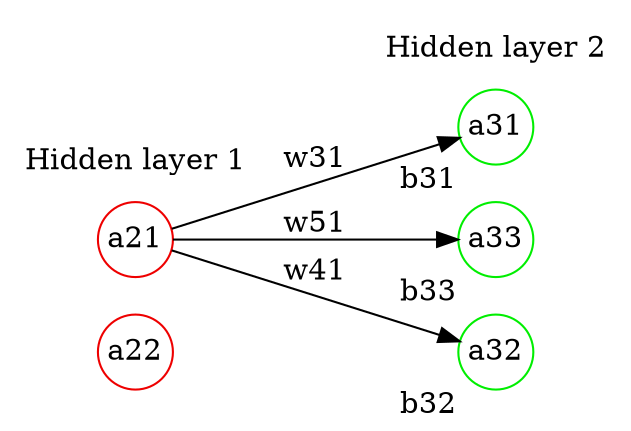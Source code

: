 digraph G {
    rankdir = LR;
    splines = line;
    
    node [fixedsize = true; shape = circle; style = solid;];
    
    
    subgraph cluster_1 {
        color = white;
        node [color = red2;];
        a21 [label = "a21";];
        a22 [label = "a22";];
        label = "Hidden layer 1";
    }
    
    subgraph cluster_2 {
        color = white;
        node [color = green2;];
        a31 [label = "a31";];
        a31 [xlabel = "b31";];
        a33 [label = "a33";];
        a33 [xlabel = "b33";];
        a32 [label = "a32";];
        a32 [xlabel = "b32";];
        label = "Hidden layer 2";
    }

    a21 -> a31[label="w31"];
    a21 -> a32[label="w41"];
    a21 -> a33[label="w51"];
}
